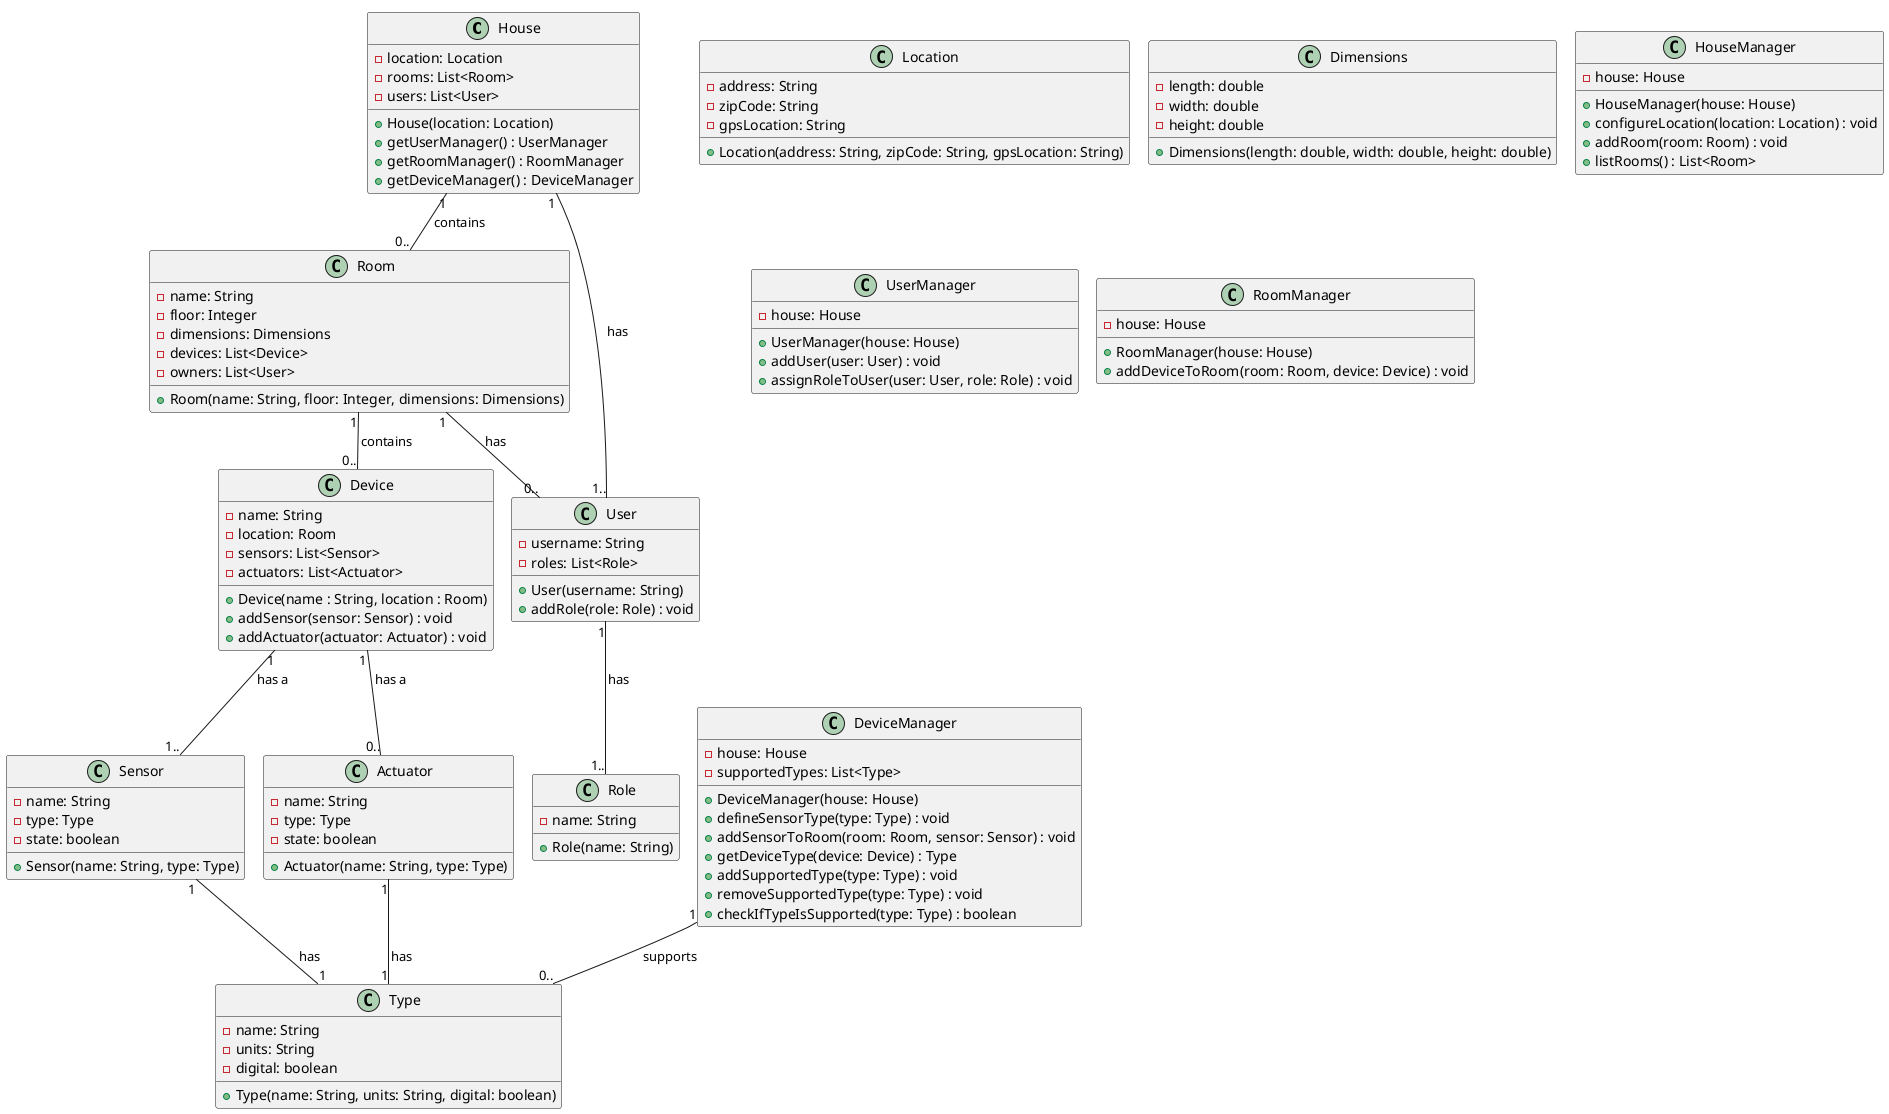 @startuml
!pragma layout smetana
class House {
-location: Location
-rooms: List<Room>
-users: List<User>
+House(location: Location)
+getUserManager() : UserManager
+getRoomManager() : RoomManager
+getDeviceManager() : DeviceManager
}
class Location {
-address: String
-zipCode: String
-gpsLocation: String
+Location(address: String, zipCode: String, gpsLocation: String)
}
class Room {
-name: String
-floor: Integer
-dimensions: Dimensions
-devices: List<Device>
-owners: List<User>
+Room(name: String, floor: Integer, dimensions: Dimensions)
}
class Dimensions {
-length: double
-width: double
-height: double
+Dimensions(length: double, width: double, height: double)
}
class Device {
-name: String
-location: Room
-sensors: List<Sensor>
-actuators: List<Actuator>
+Device(name : String, location : Room)
+addSensor(sensor: Sensor) : void
+addActuator(actuator: Actuator) : void
}
class Sensor {
-name: String
-type: Type
-state: boolean
+Sensor(name: String, type: Type)
}
class Type {
-name: String
-units: String
-digital: boolean
+Type(name: String, units: String, digital: boolean)
}
class Actuator {
-name: String
-type: Type
-state: boolean
+Actuator(name: String, type: Type)
}
class User {
-username: String
-roles: List<Role>
+User(username: String)
+addRole(role: Role) : void
}
class Role {
-name: String
+Role(name: String)
}
class HouseManager {
-house: House
+HouseManager(house: House)
+configureLocation(location: Location) : void
+addRoom(room: Room) : void
+listRooms() : List<Room>
}
class DeviceManager {
-house: House
-supportedTypes: List<Type>
+DeviceManager(house: House)
+defineSensorType(type: Type) : void
+addSensorToRoom(room: Room, sensor: Sensor) : void
+getDeviceType(device: Device) : Type
+addSupportedType(type: Type) : void
+removeSupportedType(type: Type) : void
+checkIfTypeIsSupported(type: Type) : boolean
}
class UserManager {
-house: House
+UserManager(house: House)
+addUser(user: User) : void
+assignRoleToUser(user: User, role: Role) : void
}
class RoomManager {
-house: House
+RoomManager(house: House)
+addDeviceToRoom(room: Room, device: Device) : void
}

House "1" -- "0.." Room : contains
Room "1"-- "0.." Device : contains
Device "1" --"1.." Sensor : has a
Device "1" --"0.." Actuator : has a
House "1" -- "1.." User : has
Room "1" -- "0.." User : has
User "1"-- "1.." Role : has
Sensor "1" -- "1" Type : has
Actuator "1" -- "1" Type : has
DeviceManager "1" -- "0.." Type : supports

@enduml